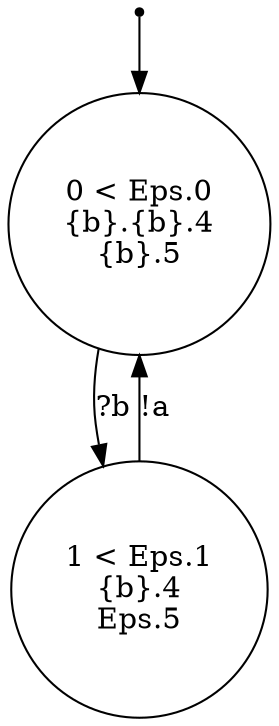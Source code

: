 digraph {
 node [shape=point] ENTRY
 node [shape=circle]
1 [label="1 < Eps.1
{b}.4
Eps.5
"]
0 [label="0 < Eps.0
{b}.{b}.4
{b}.5
"]
ENTRY -> 0
1 -> 0 [label="!a"]
0 -> 1 [label="?b"]

}